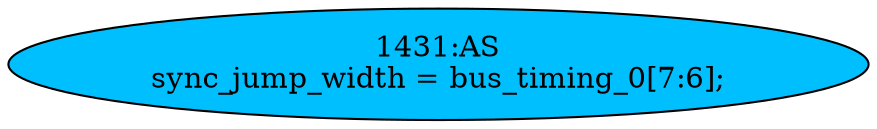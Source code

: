 strict digraph "" {
	node [label="\N"];
	"1431:AS"	 [ast="<pyverilog.vparser.ast.Assign object at 0x7fd773263290>",
		def_var="['sync_jump_width']",
		fillcolor=deepskyblue,
		label="1431:AS
sync_jump_width = bus_timing_0[7:6];",
		statements="[]",
		style=filled,
		typ=Assign,
		use_var="['bus_timing_0']"];
}
